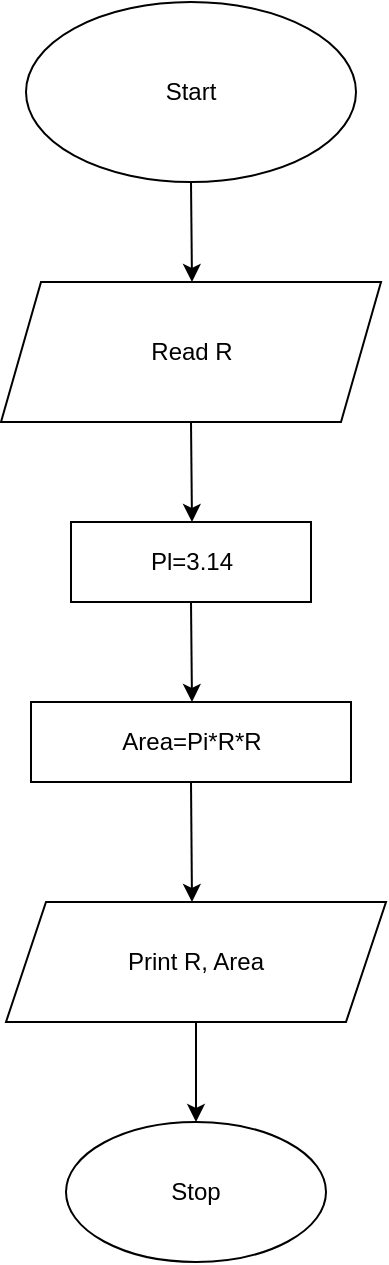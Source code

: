 <mxfile version="15.5.9" type="device"><diagram id="DDZBgRfNhEba2AXn-qaa" name="Page-1"><mxGraphModel dx="868" dy="482" grid="1" gridSize="10" guides="1" tooltips="1" connect="1" arrows="1" fold="1" page="1" pageScale="1" pageWidth="850" pageHeight="1100" math="0" shadow="0"><root><mxCell id="0"/><mxCell id="1" parent="0"/><mxCell id="po32orvx6JogNnQ9rqIE-1" value="Start" style="ellipse;whiteSpace=wrap;html=1;" vertex="1" parent="1"><mxGeometry x="320" y="40" width="165" height="90" as="geometry"/></mxCell><mxCell id="po32orvx6JogNnQ9rqIE-2" value="" style="endArrow=classic;html=1;rounded=0;exitX=0.5;exitY=1;exitDx=0;exitDy=0;" edge="1" parent="1" source="po32orvx6JogNnQ9rqIE-1"><mxGeometry width="50" height="50" relative="1" as="geometry"><mxPoint x="400" y="280" as="sourcePoint"/><mxPoint x="403" y="180" as="targetPoint"/></mxGeometry></mxCell><mxCell id="po32orvx6JogNnQ9rqIE-3" value="Read R" style="shape=parallelogram;perimeter=parallelogramPerimeter;whiteSpace=wrap;html=1;fixedSize=1;" vertex="1" parent="1"><mxGeometry x="307.5" y="180" width="190" height="70" as="geometry"/></mxCell><mxCell id="po32orvx6JogNnQ9rqIE-4" value="" style="endArrow=classic;html=1;rounded=0;exitX=0.5;exitY=1;exitDx=0;exitDy=0;" edge="1" parent="1" source="po32orvx6JogNnQ9rqIE-3"><mxGeometry width="50" height="50" relative="1" as="geometry"><mxPoint x="400" y="280" as="sourcePoint"/><mxPoint x="403" y="300" as="targetPoint"/></mxGeometry></mxCell><mxCell id="po32orvx6JogNnQ9rqIE-5" value="Pl=3.14" style="rounded=0;whiteSpace=wrap;html=1;" vertex="1" parent="1"><mxGeometry x="342.5" y="300" width="120" height="40" as="geometry"/></mxCell><mxCell id="po32orvx6JogNnQ9rqIE-6" value="" style="endArrow=classic;html=1;rounded=0;exitX=0.5;exitY=1;exitDx=0;exitDy=0;" edge="1" parent="1" source="po32orvx6JogNnQ9rqIE-5"><mxGeometry width="50" height="50" relative="1" as="geometry"><mxPoint x="400" y="280" as="sourcePoint"/><mxPoint x="403" y="390" as="targetPoint"/></mxGeometry></mxCell><mxCell id="po32orvx6JogNnQ9rqIE-7" value="Area=Pi*R*R" style="rounded=0;whiteSpace=wrap;html=1;" vertex="1" parent="1"><mxGeometry x="322.5" y="390" width="160" height="40" as="geometry"/></mxCell><mxCell id="po32orvx6JogNnQ9rqIE-8" value="" style="endArrow=classic;html=1;rounded=0;exitX=0.5;exitY=1;exitDx=0;exitDy=0;" edge="1" parent="1" source="po32orvx6JogNnQ9rqIE-7"><mxGeometry width="50" height="50" relative="1" as="geometry"><mxPoint x="400" y="480" as="sourcePoint"/><mxPoint x="403" y="490" as="targetPoint"/></mxGeometry></mxCell><mxCell id="po32orvx6JogNnQ9rqIE-9" value="Print R, Area" style="shape=parallelogram;perimeter=parallelogramPerimeter;whiteSpace=wrap;html=1;fixedSize=1;" vertex="1" parent="1"><mxGeometry x="310" y="490" width="190" height="60" as="geometry"/></mxCell><mxCell id="po32orvx6JogNnQ9rqIE-10" value="" style="endArrow=classic;html=1;rounded=0;exitX=0.5;exitY=1;exitDx=0;exitDy=0;" edge="1" parent="1" source="po32orvx6JogNnQ9rqIE-9"><mxGeometry width="50" height="50" relative="1" as="geometry"><mxPoint x="400" y="580" as="sourcePoint"/><mxPoint x="405" y="600" as="targetPoint"/></mxGeometry></mxCell><mxCell id="po32orvx6JogNnQ9rqIE-11" value="Stop" style="ellipse;whiteSpace=wrap;html=1;" vertex="1" parent="1"><mxGeometry x="340" y="600" width="130" height="70" as="geometry"/></mxCell></root></mxGraphModel></diagram></mxfile>